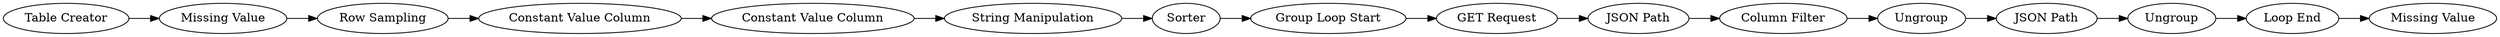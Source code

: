 digraph {
	142 [label="JSON Path"]
	143 [label="Column Filter"]
	144 [label=Ungroup]
	149 [label="JSON Path"]
	151 [label=Ungroup]
	153 [label="Table Creator"]
	154 [label="Constant Value Column"]
	155 [label="Constant Value Column"]
	156 [label="String Manipulation"]
	157 [label=Sorter]
	158 [label="Group Loop Start"]
	159 [label="GET Request"]
	160 [label="Loop End"]
	2515 [label="Missing Value"]
	2525 [label="Row Sampling"]
	2526 [label="Missing Value"]
	142 -> 143
	143 -> 144
	144 -> 149
	149 -> 151
	151 -> 160
	153 -> 2515
	154 -> 155
	155 -> 156
	156 -> 157
	157 -> 158
	158 -> 159
	159 -> 142
	160 -> 2526
	2515 -> 2525
	2525 -> 154
	rankdir=LR
}
